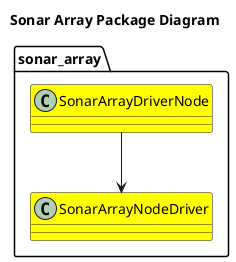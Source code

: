 @startuml
title Sonar Array Package Diagram

package sonar_array {
    class SonarArrayDriverNode #Yellow
    class SonarArrayNodeDriver #Yellow
    SonarArrayDriverNode --> SonarArrayNodeDriver
}

@enduml